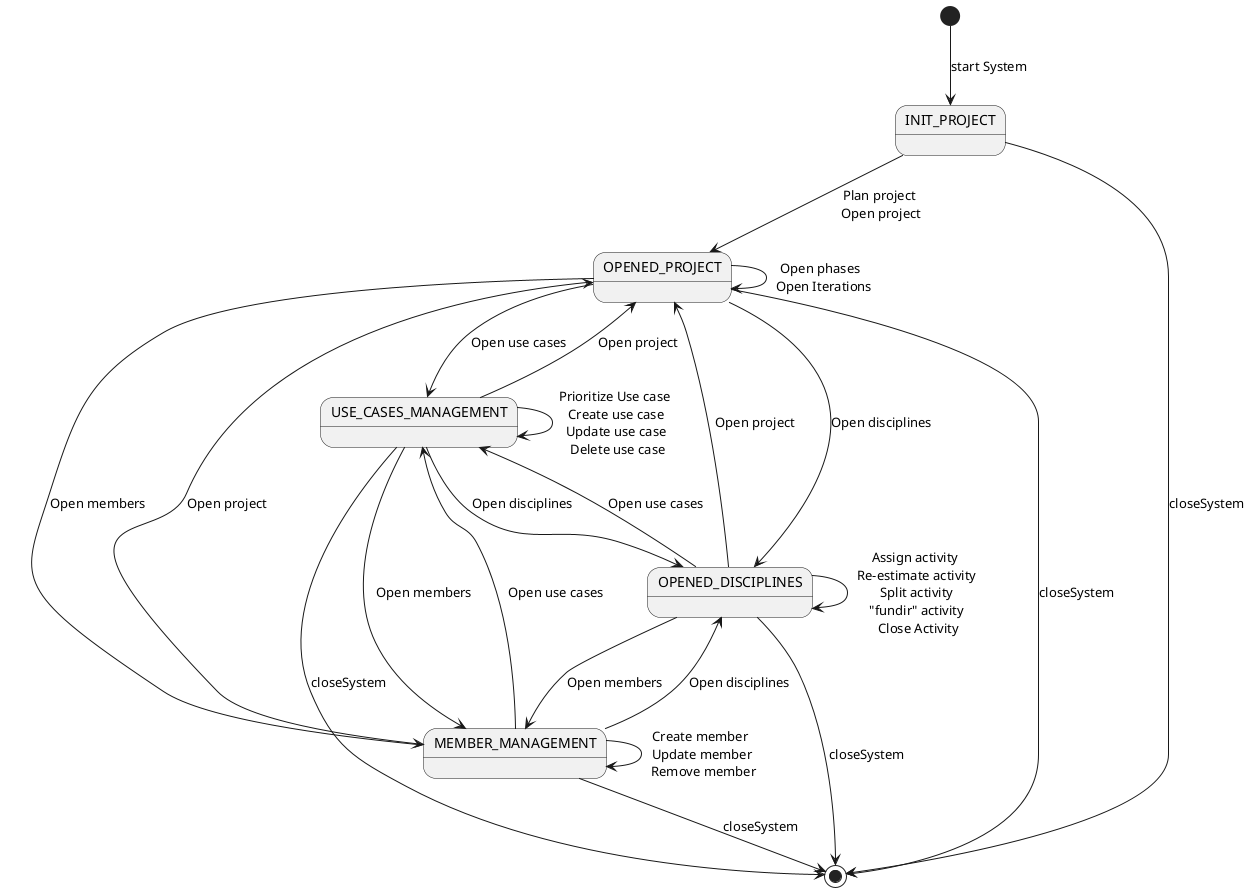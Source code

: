 @startuml

[*] --> INIT_PROJECT : start System
INIT_PROJECT --> OPENED_PROJECT : Plan project \nOpen project

INIT_PROJECT            --> [*] : closeSystem
OPENED_PROJECT          --> [*] : closeSystem
USE_CASES_MANAGEMENT    --> [*] : closeSystem
MEMBER_MANAGEMENT       --> [*] : closeSystem
OPENED_DISCIPLINES      --> [*] : closeSystem

OPENED_PROJECT --> OPENED_PROJECT       : Open phases \n Open Iterations
OPENED_PROJECT --> USE_CASES_MANAGEMENT : Open use cases
OPENED_PROJECT --> MEMBER_MANAGEMENT    : Open members
OPENED_PROJECT --> OPENED_DISCIPLINES   : Open disciplines

USE_CASES_MANAGEMENT --> USE_CASES_MANAGEMENT   : Prioritize Use case \n Create use case \n Update use case \n Delete use case
USE_CASES_MANAGEMENT --> OPENED_PROJECT         : Open project
USE_CASES_MANAGEMENT --> MEMBER_MANAGEMENT      : Open members
USE_CASES_MANAGEMENT --> OPENED_DISCIPLINES     : Open disciplines

MEMBER_MANAGEMENT --> MEMBER_MANAGEMENT     : Create member \n Update member \n Remove member
MEMBER_MANAGEMENT --> OPENED_PROJECT        : Open project
MEMBER_MANAGEMENT --> USE_CASES_MANAGEMENT  : Open use cases
MEMBER_MANAGEMENT --> OPENED_DISCIPLINES    : Open disciplines

OPENED_DISCIPLINES --> OPENED_DISCIPLINES : Assign activity \n Re-estimate activity \n Split activity \n "fundir" activity \n Close Activity
OPENED_DISCIPLINES --> OPENED_PROJECT : Open project
OPENED_DISCIPLINES --> MEMBER_MANAGEMENT : Open members
OPENED_DISCIPLINES --> USE_CASES_MANAGEMENT : Open use cases
@enduml